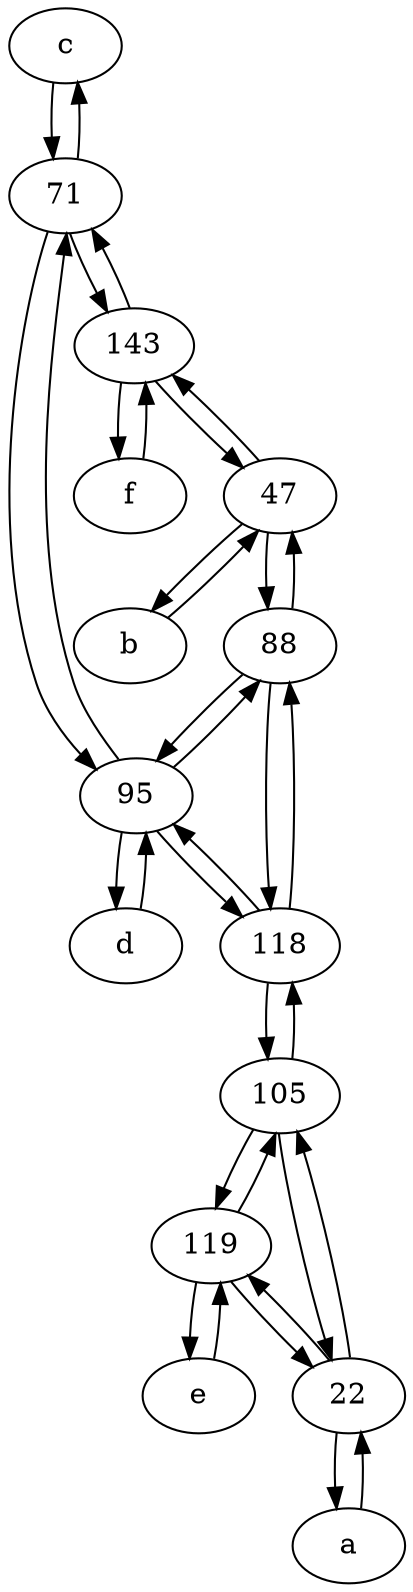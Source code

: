 digraph  {
	c [pos="20,10!"];
	105;
	e [pos="30,50!"];
	a [pos="40,10!"];
	f [pos="15,45!"];
	71;
	119;
	47;
	b [pos="50,20!"];
	118;
	88;
	95;
	143;
	22;
	d [pos="20,30!"];
	143 -> 47;
	88 -> 47;
	119 -> 22;
	71 -> 95;
	95 -> d;
	22 -> 105;
	f -> 143;
	105 -> 119;
	88 -> 118;
	105 -> 118;
	118 -> 95;
	22 -> 119;
	95 -> 118;
	95 -> 88;
	119 -> e;
	105 -> 22;
	143 -> 71;
	71 -> 143;
	47 -> 143;
	47 -> 88;
	118 -> 88;
	118 -> 105;
	e -> 119;
	71 -> c;
	b -> 47;
	95 -> 71;
	47 -> b;
	a -> 22;
	22 -> a;
	c -> 71;
	143 -> f;
	119 -> 105;
	d -> 95;
	88 -> 95;

	}